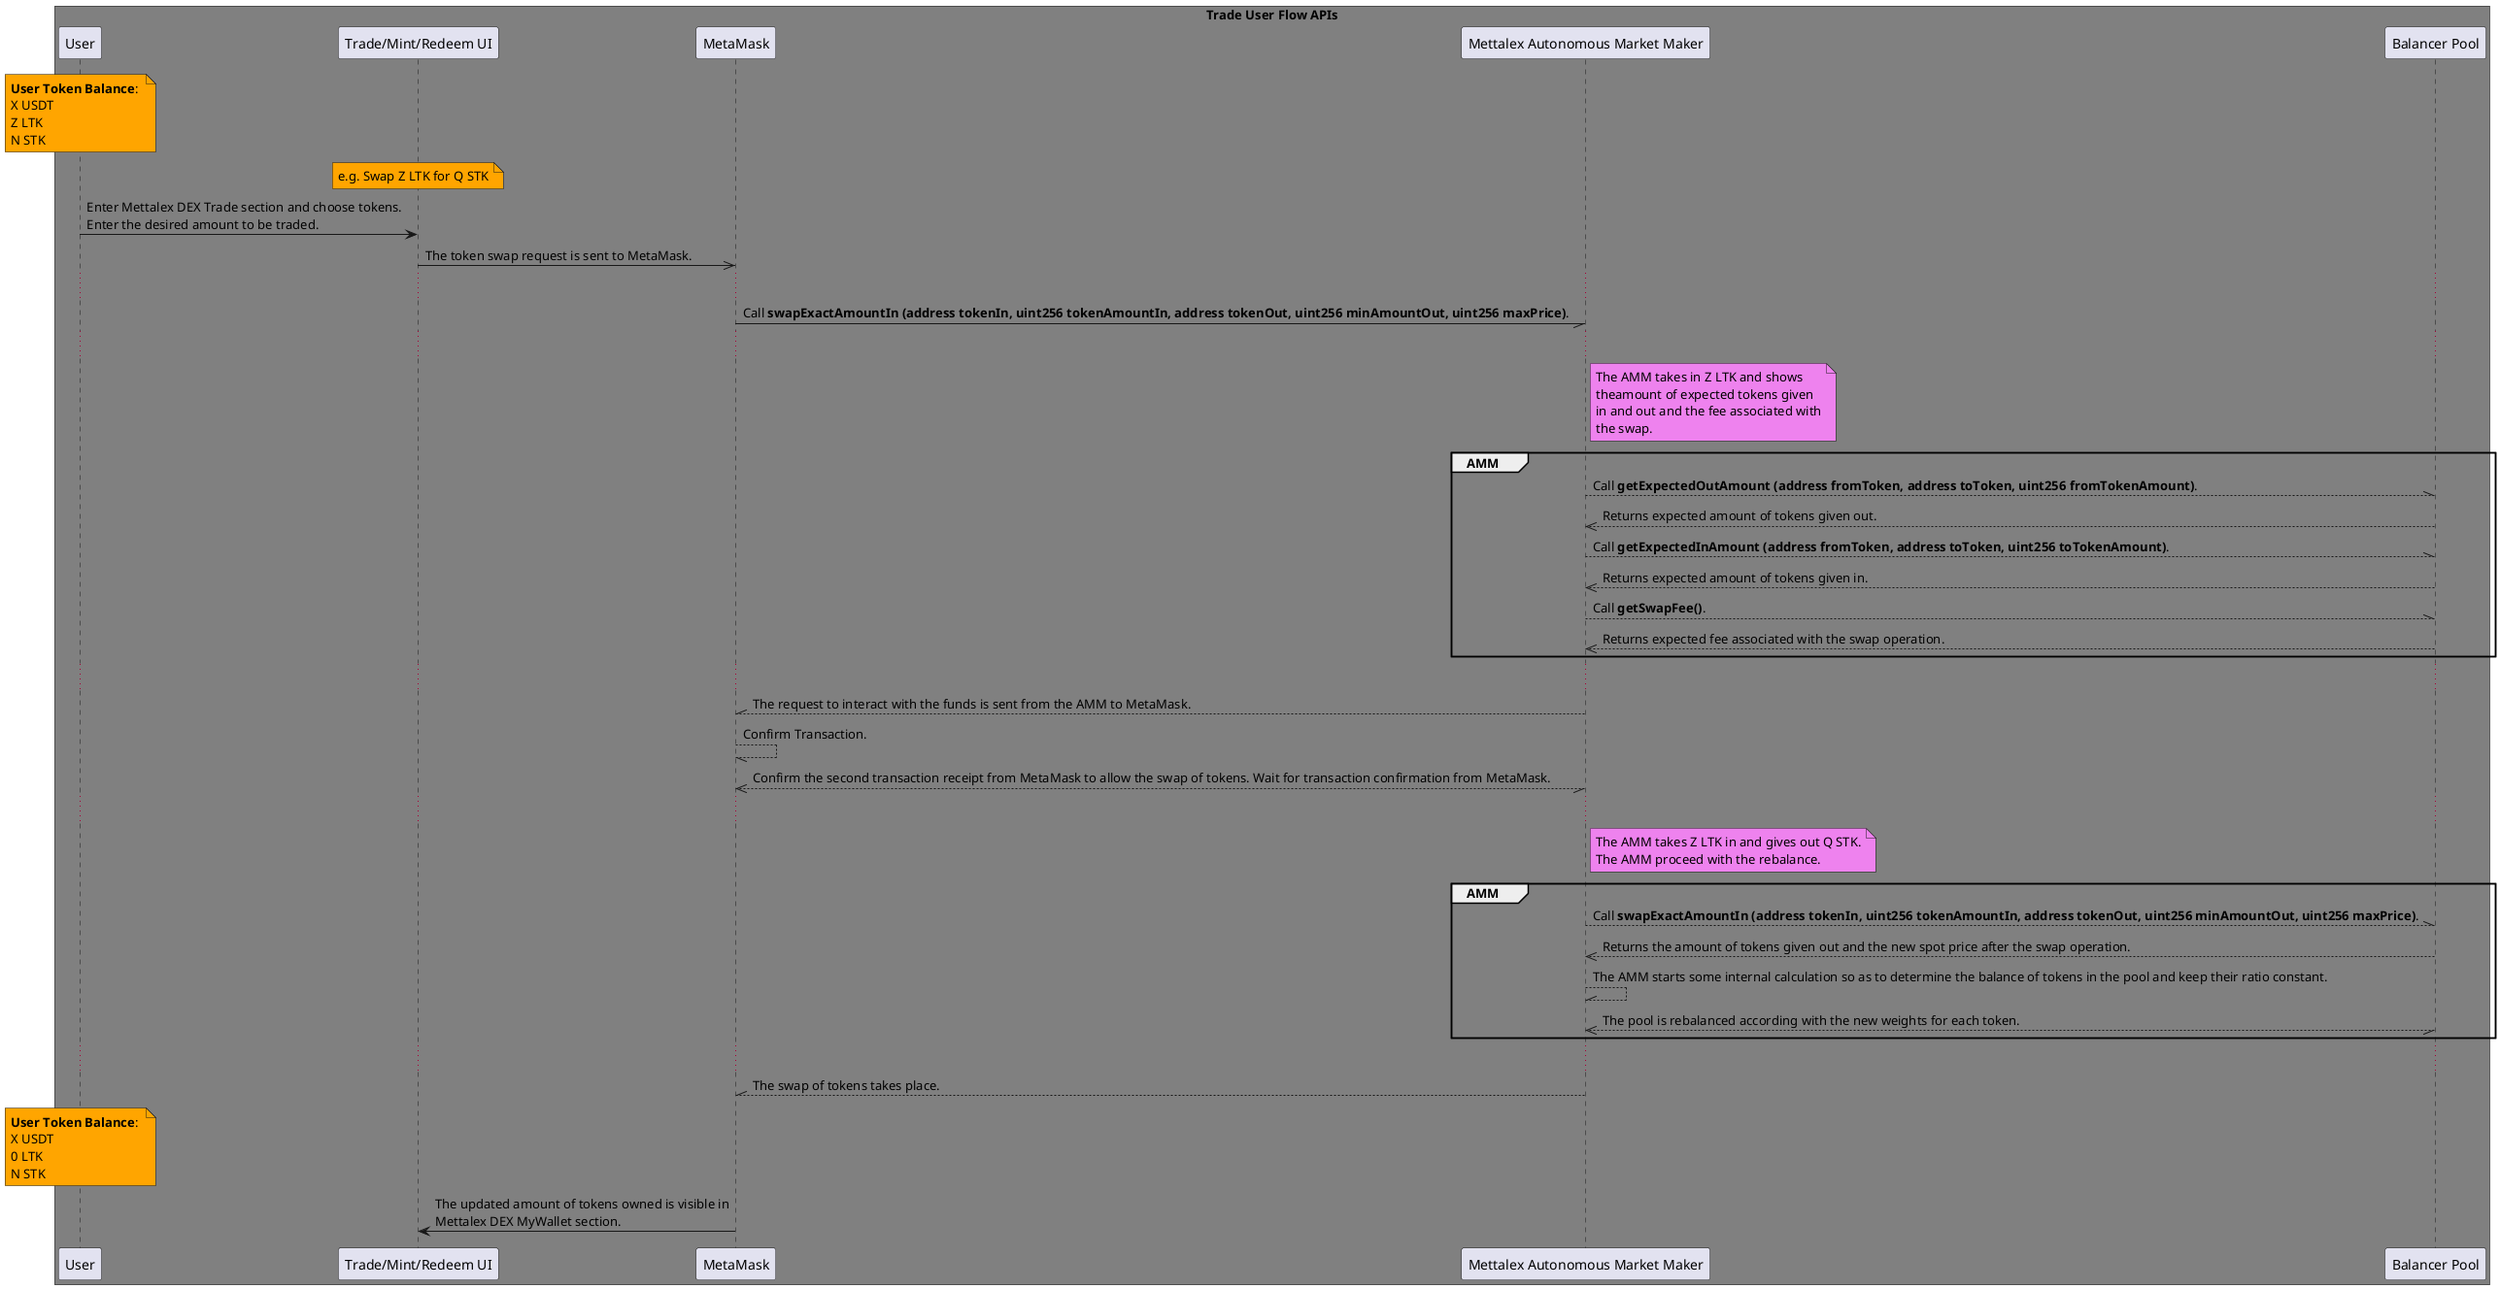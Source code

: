 @startuml

box "Trade User Flow APIs" #grey
participant "User" as user
participant "Trade/Mint/Redeem UI" as UI
participant "MetaMask" as MM
participant "Mettalex Autonomous Market Maker" as AMM
participant "Balancer Pool" as BPool

end box

note over user #orange: **User Token Balance**: \nX USDT \nZ LTK \nN STK
note over UI #orange: e.g. Swap Z LTK for Q STK

user -> UI: Enter Mettalex DEX Trade section and choose tokens.\nEnter the desired amount to be traded.
UI ->> MM: The token swap request is sent to MetaMask.
...
MM -// AMM: Call **swapExactAmountIn (address tokenIn, uint256 tokenAmountIn, address tokenOut, uint256 minAmountOut, uint256 maxPrice)**.
...
note right of AMM #violet: The AMM takes in Z LTK and shows\ntheamount of expected tokens given\nin and out and the fee associated with\nthe swap.

group AMM
AMM --\\ BPool: Call **getExpectedOutAmount (address fromToken, address toToken, uint256 fromTokenAmount)**.
BPool -->> AMM: Returns expected amount of tokens given out.
AMM --\\ BPool: Call **getExpectedInAmount (address fromToken, address toToken, uint256 toTokenAmount)**.
BPool -->> AMM: Returns expected amount of tokens given in.
AMM --\\ BPool: Call **getSwapFee()**.
BPool -->> AMM: Returns expected fee associated with the swap operation.


end group

...
AMM --\\ MM: The request to interact with the funds is sent from the AMM to MetaMask.
MM --// MM: Confirm Transaction.
MM \\--// AMM: Confirm the second transaction receipt from MetaMask to allow the swap of tokens. Wait for transaction confirmation from MetaMask.
...

note right of AMM #violet: The AMM takes Z LTK in and gives out Q STK.\nThe AMM proceed with the rebalance.

group AMM
AMM --\\ BPool: Call **swapExactAmountIn (address tokenIn, uint256 tokenAmountIn, address tokenOut, uint256 minAmountOut, uint256 maxPrice)**.
BPool -->> AMM: Returns the amount of tokens given out and the new spot price after the swap operation.
AMM --\\ AMM: The AMM starts some internal calculation so as to determine the balance of tokens in the pool and keep their ratio constant.
AMM \\-->> BPool: The pool is rebalanced according with the new weights for each token.

end group

...
AMM --\\ MM: The swap of tokens takes place.

note over user #orange: **User Token Balance**: \nX USDT \n0 LTK \nN STK
MM -> UI: The updated amount of tokens owned is visible in\nMettalex DEX MyWallet section.

@enduml
